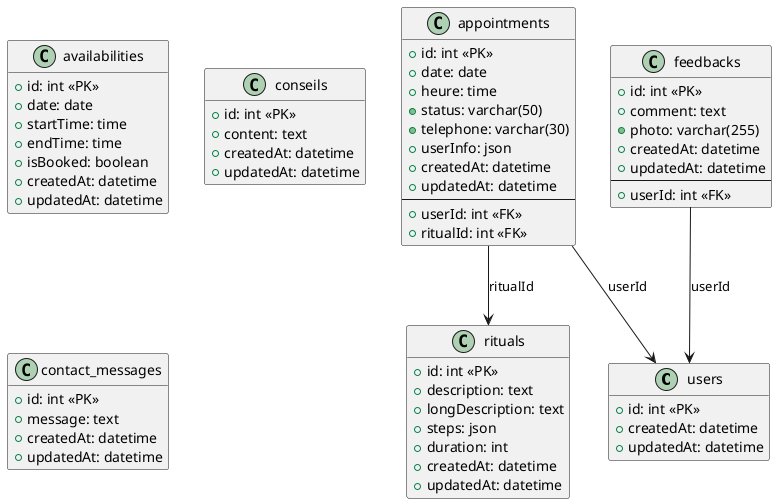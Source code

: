 
@startuml MLD_Mabote
'------------------------------'
'  Modèle Logique de Données
'  (Tables relationnelles)
'------------------------------'
hide methods

class users {
  + id: int <<PK>>
  + nom: varchar(100)
  + prenom: varchar(100)
  + email: varchar(100)
  + password: varchar(255)
  + role: varchar(50)
  + telephone: varchar(30)
  + createdAt: datetime
  + updatedAt: datetime
}

class appointments {
  + id: int <<PK>>
  + date: date
  + heure: time
  + status: varchar(50)
  + telephone: varchar(30)
  + userInfo: json
  + createdAt: datetime
  + updatedAt: datetime
  --
  + userId: int <<FK>>
  + ritualId: int <<FK>>
}

class rituals {
  + id: int <<PK>>
  + name: varchar(100)
  + description: text
  + longDescription: text
  + steps: json
  + duration: int
  + price: decimal(10,2)
  + image: varchar(255)
  + createdAt: datetime
  + updatedAt: datetime
}

class feedbacks {
  + id: int <<PK>>
  + comment: text
  + photo: varchar(255)
  + createdAt: datetime
  + updatedAt: datetime
  --
  + userId: int <<FK>>
}

class availabilities {
  + id: int <<PK>>
  + date: date
  + startTime: time
  + endTime: time
  + isBooked: boolean
  + createdAt: datetime
  + updatedAt: datetime
}

class conseils {
  + id: int <<PK>>
  + title: varchar(100)
  + content: text
  + category: varchar(100)
  + img: varchar(255)
  + createdAt: datetime
  + updatedAt: datetime
}

class contact_messages {
  + id: int <<PK>>
  + first_name: varchar(255)
  + last_name: varchar(255)
  + email: varchar(255)
  + tel: varchar(50)
  + message: text
  + createdAt: datetime
  + updatedAt: datetime
}

' Relations (FK)
appointments --> users : userId
appointments --> rituals : ritualId
feedbacks --> users : userId
@enduml
